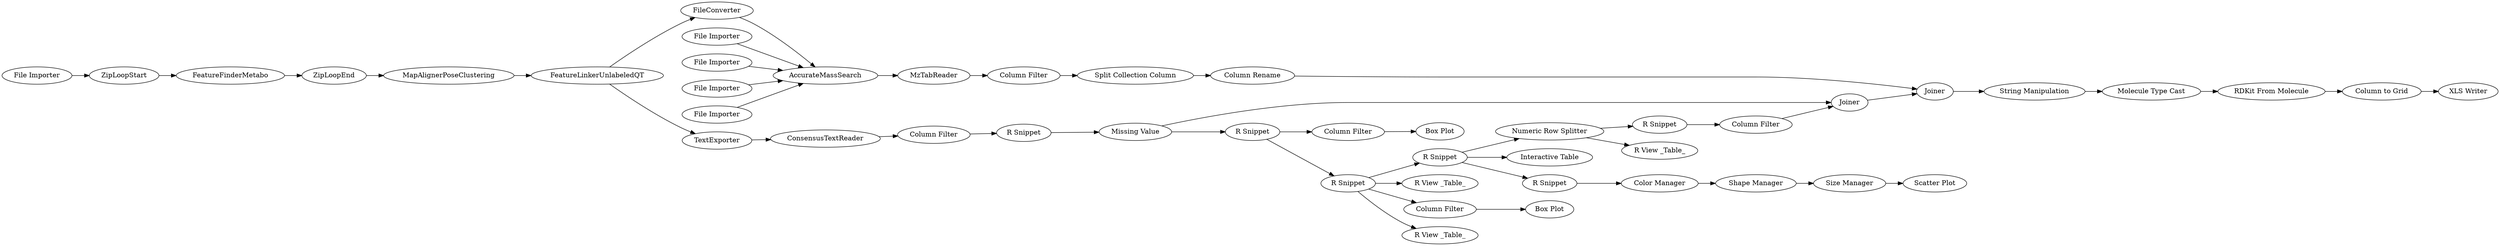 digraph {
	12 [label=ZipLoopStart]
	13 [label=ZipLoopEnd]
	62 [label="Box Plot"]
	107 [label="Numeric Row Splitter"]
	114 [label="XLS Writer"]
	116 [label="R Snippet"]
	117 [label="R Snippet"]
	118 [label="R Snippet"]
	119 [label=Joiner]
	122 [label="Molecule Type Cast"]
	123 [label="Column Filter"]
	124 [label="Column Filter"]
	125 [label="Box Plot"]
	126 [label="R Snippet"]
	129 [label="Column Filter"]
	130 [label=Joiner]
	141 [label="Column Filter"]
	145 [label="R View _Table_"]
	146 [label="R View _Table_"]
	198 [label="R View _Table_"]
	213 [label="Interactive Table"]
	217 [label="R Snippet"]
	219 [label="Color Manager"]
	220 [label="Size Manager"]
	221 [label="Shape Manager"]
	222 [label="Scatter Plot"]
	223 [label="Column to Grid"]
	225 [label="RDKit From Molecule"]
	96 [label=ConsensusTextReader]
	120 [label="Column Filter"]
	121 [label="R Snippet"]
	143 [label="Missing Value"]
	144 [label=TextExporter]
	231 [label=AccurateMassSearch]
	232 [label=FeatureFinderMetabo]
	233 [label=FileConverter]
	234 [label=MapAlignerPoseClustering]
	235 [label=FeatureLinkerUnlabeledQT]
	237 [label="Split Collection Column"]
	238 [label="Column Rename"]
	239 [label=MzTabReader]
	245 [label="String Manipulation"]
	263 [label="File Importer"]
	264 [label="File Importer"]
	265 [label="File Importer"]
	266 [label="File Importer"]
	267 [label="File Importer"]
	96 -> 120
	120 -> 121
	121 -> 143
	144 -> 96
	12 -> 232
	13 -> 234
	107 -> 118
	107 -> 198
	116 -> 117
	116 -> 123
	116 -> 145
	116 -> 146
	117 -> 107
	117 -> 213
	117 -> 217
	118 -> 129
	119 -> 245
	122 -> 225
	123 -> 62
	124 -> 125
	126 -> 124
	126 -> 116
	129 -> 130
	130 -> 119
	141 -> 237
	217 -> 219
	219 -> 221
	220 -> 222
	221 -> 220
	223 -> 114
	225 -> 223
	143 -> 126
	143 -> 130
	231 -> 239
	232 -> 13
	233 -> 231
	234 -> 235
	235 -> 233
	235 -> 144
	237 -> 238
	238 -> 119
	239 -> 141
	245 -> 122
	263 -> 12
	264 -> 231
	265 -> 231
	266 -> 231
	267 -> 231
	rankdir=LR
}
